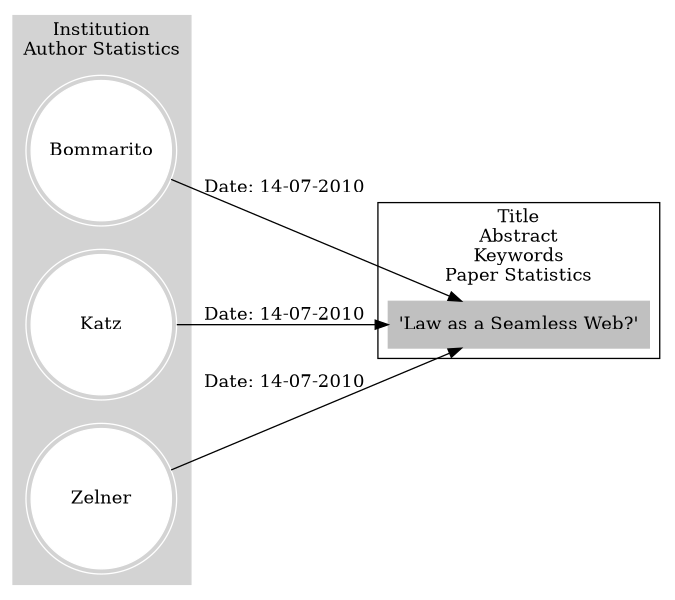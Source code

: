 digraph ssrn {
    rankdir=LR;
    size="8,4"
    subgraph cluster_documents {
        color=black;
        node [shape = box, style=filled, color=grey, label="'Law as a Seamless Web?'"]; article;
        label="Title\nAbstract\nKeywords\nPaper Statistics";
    }
    subgraph cluster_authors {
        style=filled;
        color=lightgrey;
        node [shape = doublecircle, fixedsize=true, style=filled, color=white, width=1.5, height=1.5]; Bommarito; Katz; Zelner;
        label="Institution\nAuthor Statistics"
    }
    Bommarito -> article [label="Date: 14-07-2010"];
    Katz -> article [label="Date: 14-07-2010"];
    Zelner -> article [label="Date: 14-07-2010"];
}